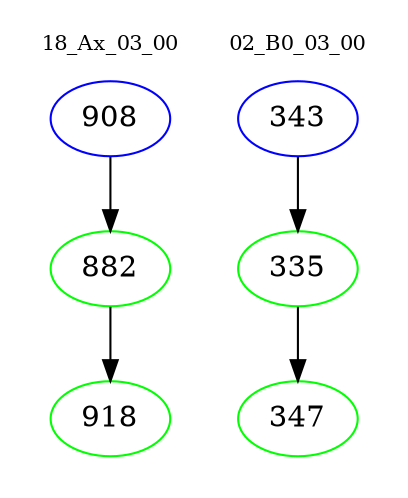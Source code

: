 digraph{
subgraph cluster_0 {
color = white
label = "18_Ax_03_00";
fontsize=10;
T0_908 [label="908", color="blue"]
T0_908 -> T0_882 [color="black"]
T0_882 [label="882", color="green"]
T0_882 -> T0_918 [color="black"]
T0_918 [label="918", color="green"]
}
subgraph cluster_1 {
color = white
label = "02_B0_03_00";
fontsize=10;
T1_343 [label="343", color="blue"]
T1_343 -> T1_335 [color="black"]
T1_335 [label="335", color="green"]
T1_335 -> T1_347 [color="black"]
T1_347 [label="347", color="green"]
}
}
